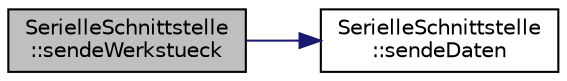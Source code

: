 digraph "SerielleSchnittstelle::sendeWerkstueck"
{
  edge [fontname="Helvetica",fontsize="10",labelfontname="Helvetica",labelfontsize="10"];
  node [fontname="Helvetica",fontsize="10",shape=record];
  rankdir="LR";
  Node1 [label="SerielleSchnittstelle\l::sendeWerkstueck",height=0.2,width=0.4,color="black", fillcolor="grey75", style="filled" fontcolor="black"];
  Node1 -> Node2 [color="midnightblue",fontsize="10",style="solid",fontname="Helvetica"];
  Node2 [label="SerielleSchnittstelle\l::sendeDaten",height=0.2,width=0.4,color="black", fillcolor="white", style="filled",URL="$class_serielle_schnittstelle.html#aab0b96e3772e4bd11daf258c99406ce6"];
}
